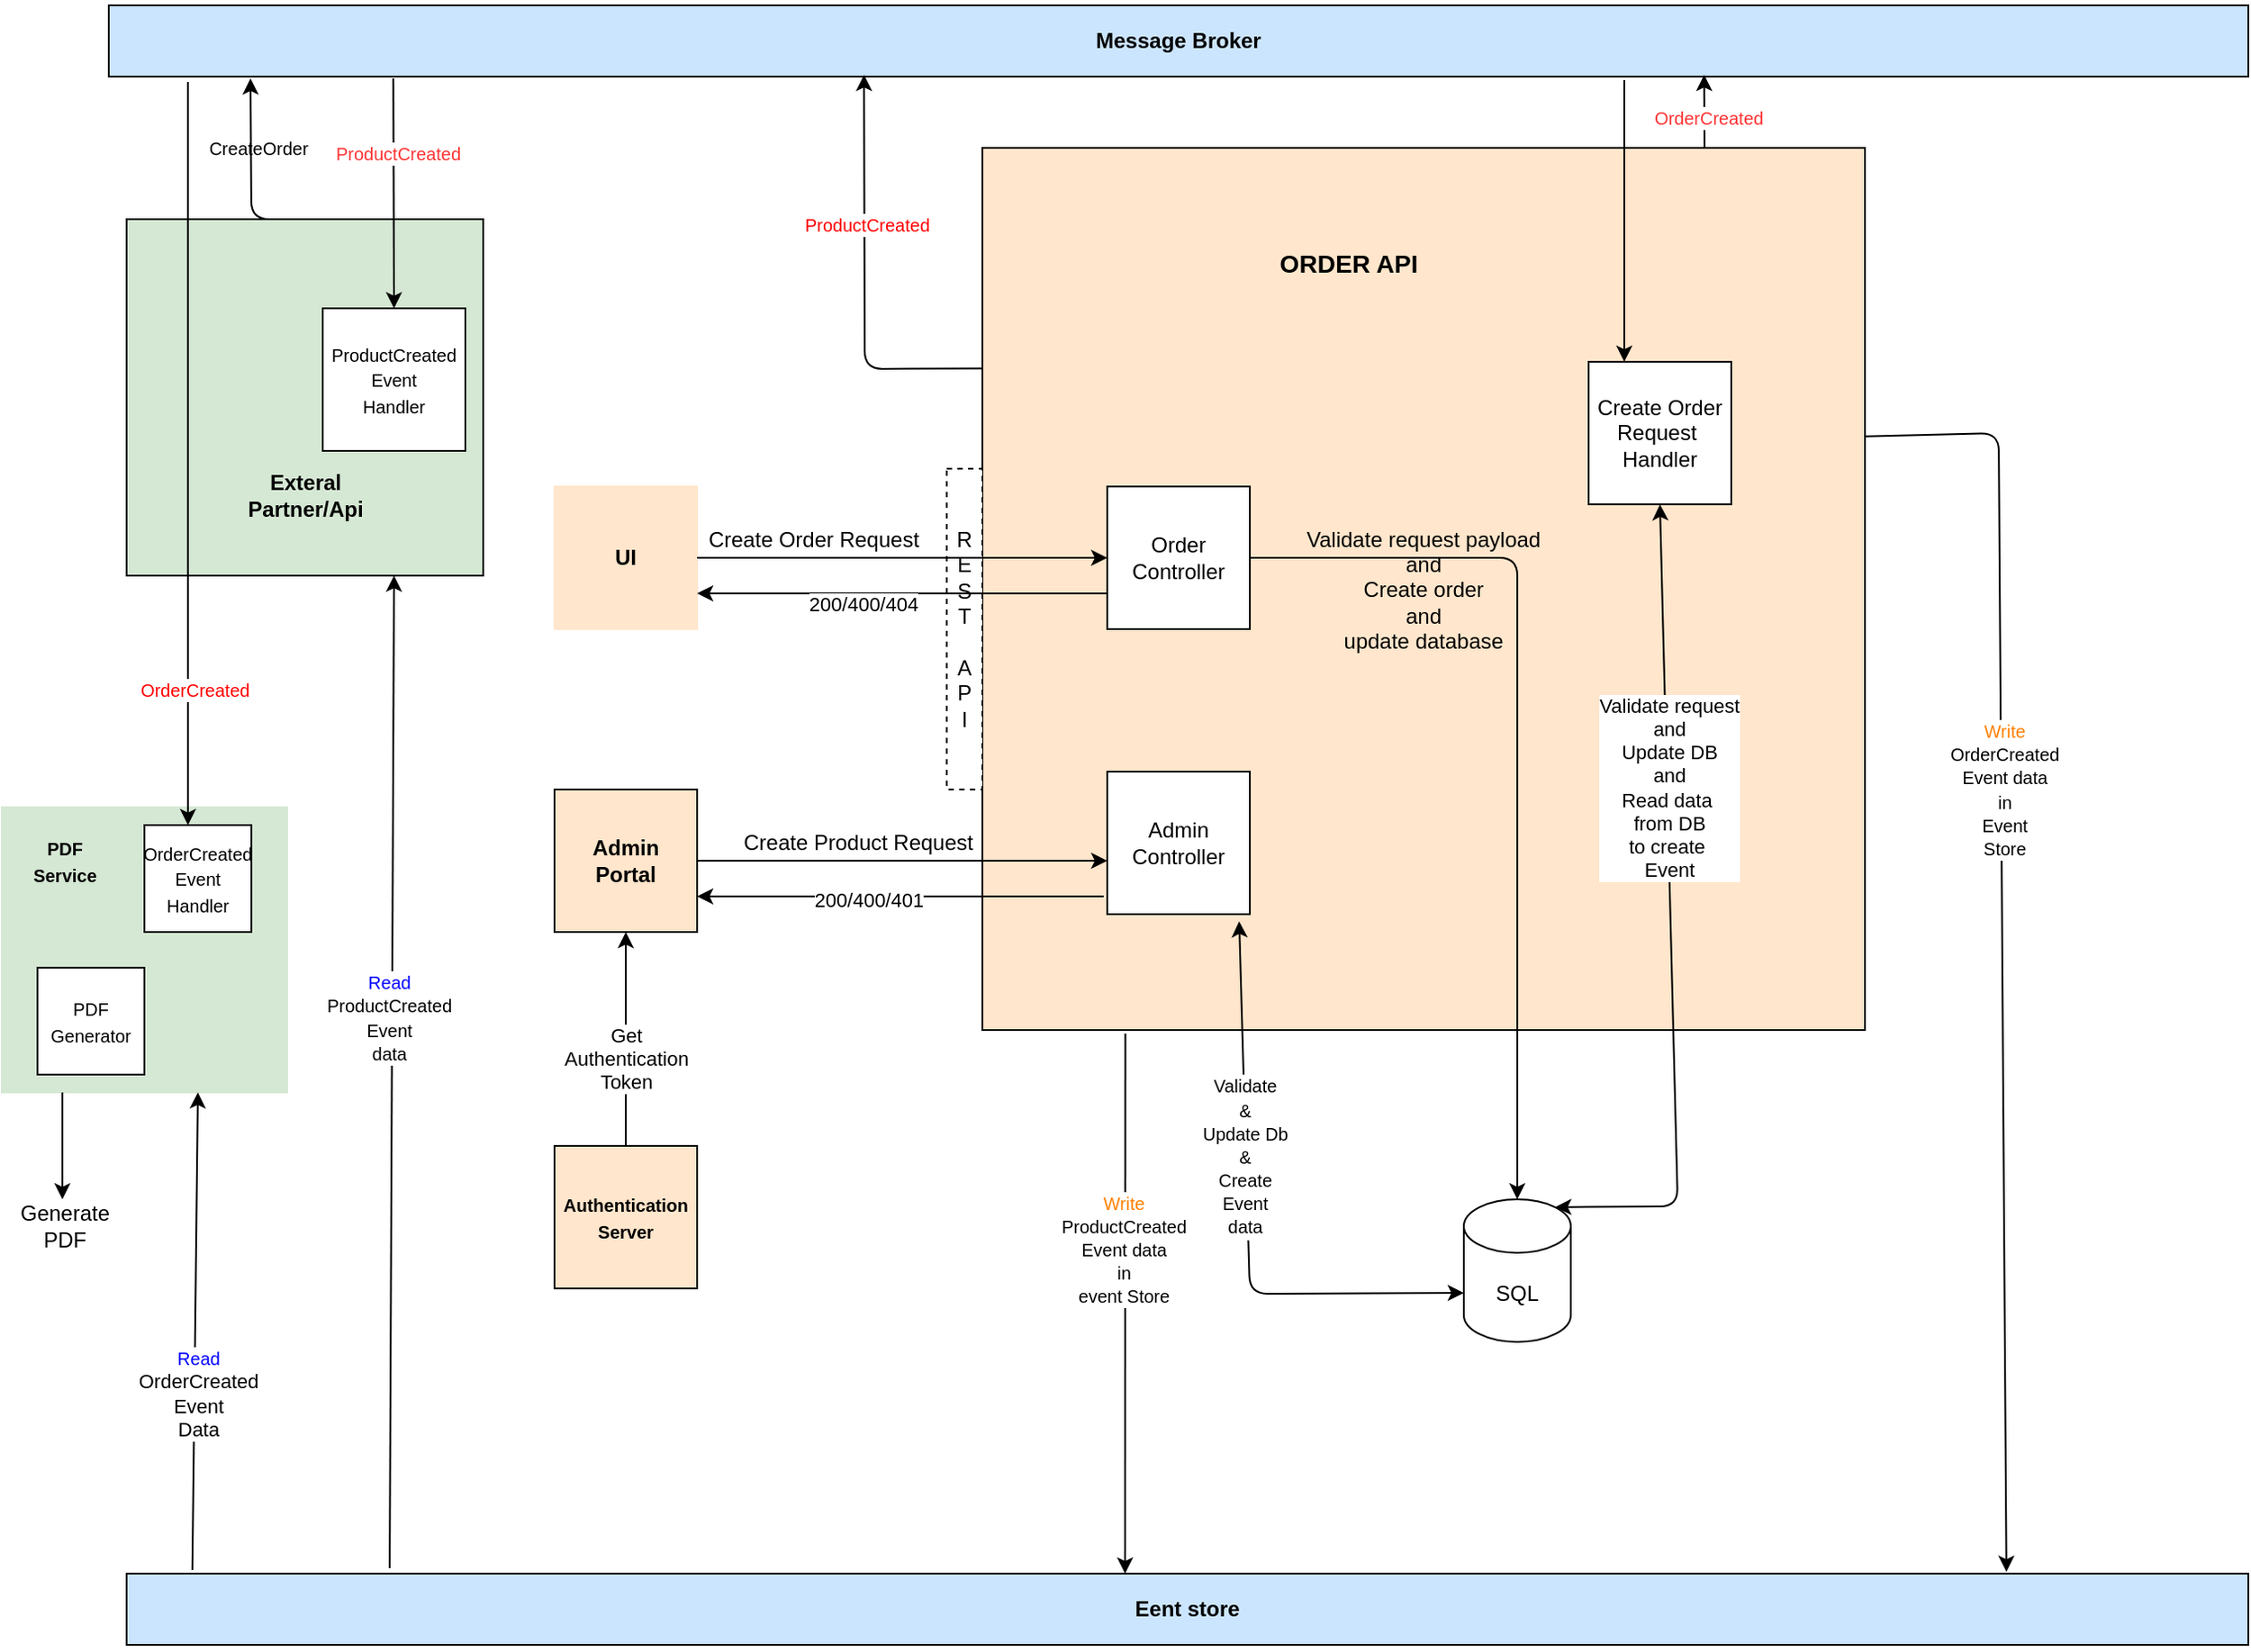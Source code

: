 <mxfile version="14.4.9" type="device"><diagram id="kgpKYQtTHZ0yAKxKKP6v" name="Page-1"><mxGraphModel dx="2746" dy="1016" grid="1" gridSize="10" guides="1" tooltips="1" connect="1" arrows="1" fold="1" page="1" pageScale="1" pageWidth="850" pageHeight="1100" math="0" shadow="0"><root><mxCell id="0"/><mxCell id="1" parent="0"/><mxCell id="Mqd6WF8KA8pyk3sB3URa-1" value="&lt;h4&gt;&lt;b&gt;Message Broker&lt;/b&gt;&lt;/h4&gt;" style="rounded=0;whiteSpace=wrap;html=1;fillColor=#CCE5FF;" parent="1" vertex="1"><mxGeometry x="-80" y="40" width="1200" height="40" as="geometry"/></mxCell><mxCell id="Mqd6WF8KA8pyk3sB3URa-2" value="&lt;h4&gt;&lt;b&gt;Eent store&lt;/b&gt;&lt;/h4&gt;" style="rounded=0;whiteSpace=wrap;html=1;fillColor=#CCE5FF;" parent="1" vertex="1"><mxGeometry x="-70" y="920" width="1190" height="40" as="geometry"/></mxCell><mxCell id="Mqd6WF8KA8pyk3sB3URa-3" value="" style="whiteSpace=wrap;html=1;aspect=fixed;align=center;fillColor=#D5E8D4;" parent="1" vertex="1"><mxGeometry x="-70" y="160" width="200" height="200" as="geometry"/></mxCell><mxCell id="Mqd6WF8KA8pyk3sB3URa-4" value="&lt;b&gt;UI&lt;/b&gt;" style="whiteSpace=wrap;html=1;aspect=fixed;strokeColor=#FFE6CC;fillColor=#FFE6CC;" parent="1" vertex="1"><mxGeometry x="170" y="310" width="80" height="80" as="geometry"/></mxCell><mxCell id="Mqd6WF8KA8pyk3sB3URa-5" value="&lt;b&gt;Admin&lt;br&gt;Portal&lt;/b&gt;" style="whiteSpace=wrap;html=1;aspect=fixed;fillColor=#FFE6CC;" parent="1" vertex="1"><mxGeometry x="170" y="480" width="80" height="80" as="geometry"/></mxCell><mxCell id="Mqd6WF8KA8pyk3sB3URa-6" value="Validate request payload &lt;br&gt;and&lt;br&gt;Create order &lt;br&gt;and &lt;br&gt;update database" style="whiteSpace=wrap;html=1;aspect=fixed;fillColor=#FFE6CC;" parent="1" vertex="1"><mxGeometry x="410" y="120" width="495" height="495" as="geometry"/></mxCell><mxCell id="Mqd6WF8KA8pyk3sB3URa-7" value="R&lt;br&gt;E&lt;br&gt;S&lt;br&gt;T&lt;br&gt;&lt;br&gt;A&lt;br&gt;P&lt;br&gt;I" style="rounded=0;whiteSpace=wrap;html=1;dashed=1;" parent="1" vertex="1"><mxGeometry x="390" y="300" width="20" height="180" as="geometry"/></mxCell><mxCell id="Mqd6WF8KA8pyk3sB3URa-8" value="Order&lt;br&gt;Controller" style="whiteSpace=wrap;html=1;aspect=fixed;" parent="1" vertex="1"><mxGeometry x="480" y="310" width="80" height="80" as="geometry"/></mxCell><mxCell id="Mqd6WF8KA8pyk3sB3URa-9" value="Admin&lt;br&gt;Controller" style="whiteSpace=wrap;html=1;aspect=fixed;" parent="1" vertex="1"><mxGeometry x="480" y="470" width="80" height="80" as="geometry"/></mxCell><mxCell id="Mqd6WF8KA8pyk3sB3URa-11" value="" style="endArrow=classic;html=1;exitX=1;exitY=0.5;exitDx=0;exitDy=0;entryX=0;entryY=0.5;entryDx=0;entryDy=0;" parent="1" source="Mqd6WF8KA8pyk3sB3URa-4" target="Mqd6WF8KA8pyk3sB3URa-8" edge="1"><mxGeometry width="50" height="50" relative="1" as="geometry"><mxPoint x="400" y="550" as="sourcePoint"/><mxPoint x="450" y="500" as="targetPoint"/></mxGeometry></mxCell><mxCell id="Mqd6WF8KA8pyk3sB3URa-12" value="Create Order Request" style="text;html=1;align=center;verticalAlign=middle;resizable=0;points=[];autosize=1;" parent="1" vertex="1"><mxGeometry x="250" y="330" width="130" height="20" as="geometry"/></mxCell><mxCell id="Mqd6WF8KA8pyk3sB3URa-13" value="SQL" style="shape=cylinder3;whiteSpace=wrap;html=1;boundedLbl=1;backgroundOutline=1;size=15;" parent="1" vertex="1"><mxGeometry x="680" y="710" width="60" height="80" as="geometry"/></mxCell><mxCell id="Mqd6WF8KA8pyk3sB3URa-14" value="" style="endArrow=classic;html=1;entryX=0.5;entryY=0;entryDx=0;entryDy=0;entryPerimeter=0;exitX=1;exitY=0.5;exitDx=0;exitDy=0;" parent="1" source="Mqd6WF8KA8pyk3sB3URa-8" target="Mqd6WF8KA8pyk3sB3URa-13" edge="1"><mxGeometry width="50" height="50" relative="1" as="geometry"><mxPoint x="400" y="550" as="sourcePoint"/><mxPoint x="450" y="500" as="targetPoint"/><Array as="points"><mxPoint x="710" y="350"/></Array></mxGeometry></mxCell><mxCell id="Mqd6WF8KA8pyk3sB3URa-16" value="" style="endArrow=classic;html=1;entryX=1;entryY=0.75;entryDx=0;entryDy=0;exitX=0;exitY=0.75;exitDx=0;exitDy=0;" parent="1" source="Mqd6WF8KA8pyk3sB3URa-8" target="Mqd6WF8KA8pyk3sB3URa-4" edge="1"><mxGeometry width="50" height="50" relative="1" as="geometry"><mxPoint x="300" y="460" as="sourcePoint"/><mxPoint x="350" y="410" as="targetPoint"/></mxGeometry></mxCell><mxCell id="Mqd6WF8KA8pyk3sB3URa-17" value="200/400/404" style="edgeLabel;html=1;align=center;verticalAlign=middle;resizable=0;points=[];" parent="Mqd6WF8KA8pyk3sB3URa-16" vertex="1" connectable="0"><mxGeometry x="0.191" y="5" relative="1" as="geometry"><mxPoint y="1" as="offset"/></mxGeometry></mxCell><mxCell id="Mqd6WF8KA8pyk3sB3URa-18" value="" style="endArrow=classic;html=1;exitX=0.5;exitY=0;exitDx=0;exitDy=0;entryX=0.025;entryY=1.025;entryDx=0;entryDy=0;entryPerimeter=0;" parent="1" edge="1"><mxGeometry width="50" height="50" relative="1" as="geometry"><mxPoint x="60" y="160" as="sourcePoint"/><mxPoint x="-0.5" y="81" as="targetPoint"/><Array as="points"><mxPoint y="160"/></Array></mxGeometry></mxCell><mxCell id="Mqd6WF8KA8pyk3sB3URa-19" value="&lt;font style=&quot;font-size: 10px&quot;&gt;CreateOrder&amp;nbsp;&lt;/font&gt;" style="text;html=1;align=center;verticalAlign=middle;resizable=0;points=[];autosize=1;" parent="1" vertex="1"><mxGeometry x="-30" y="110" width="70" height="20" as="geometry"/></mxCell><mxCell id="Mqd6WF8KA8pyk3sB3URa-20" value="Create Order&lt;br&gt;Request&amp;nbsp;&lt;br&gt;Handler" style="whiteSpace=wrap;html=1;aspect=fixed;" parent="1" vertex="1"><mxGeometry x="750" y="240" width="80" height="80" as="geometry"/></mxCell><mxCell id="Mqd6WF8KA8pyk3sB3URa-22" value="" style="endArrow=classic;html=1;entryX=0.25;entryY=0;entryDx=0;entryDy=0;" parent="1" target="Mqd6WF8KA8pyk3sB3URa-20" edge="1"><mxGeometry width="50" height="50" relative="1" as="geometry"><mxPoint x="770" y="82" as="sourcePoint"/><mxPoint x="450" y="450" as="targetPoint"/></mxGeometry></mxCell><mxCell id="Mqd6WF8KA8pyk3sB3URa-23" value="" style="endArrow=classic;startArrow=classic;html=1;entryX=0.5;entryY=1;entryDx=0;entryDy=0;exitX=0.855;exitY=0;exitDx=0;exitDy=4.35;exitPerimeter=0;" parent="1" source="Mqd6WF8KA8pyk3sB3URa-13" target="Mqd6WF8KA8pyk3sB3URa-20" edge="1"><mxGeometry width="50" height="50" relative="1" as="geometry"><mxPoint x="770" y="500" as="sourcePoint"/><mxPoint x="820" y="450" as="targetPoint"/><Array as="points"><mxPoint x="800" y="714"/></Array></mxGeometry></mxCell><mxCell id="Mqd6WF8KA8pyk3sB3URa-24" value="Validate request&lt;br&gt;and&lt;br&gt;Update DB&lt;br&gt;and&lt;br&gt;Read data&amp;nbsp;&lt;br&gt;from DB&lt;br&gt;to create&amp;nbsp;&lt;br&gt;Event" style="edgeLabel;html=1;align=center;verticalAlign=middle;resizable=0;points=[];" parent="Mqd6WF8KA8pyk3sB3URa-23" vertex="1" connectable="0"><mxGeometry x="0.313" y="-1" relative="1" as="geometry"><mxPoint as="offset"/></mxGeometry></mxCell><mxCell id="Mqd6WF8KA8pyk3sB3URa-25" value="" style="endArrow=classic;html=1;entryX=0.734;entryY=0.975;entryDx=0;entryDy=0;entryPerimeter=0;" parent="1" edge="1"><mxGeometry width="50" height="50" relative="1" as="geometry"><mxPoint x="815" y="120" as="sourcePoint"/><mxPoint x="814.8" y="79" as="targetPoint"/></mxGeometry></mxCell><mxCell id="Mqd6WF8KA8pyk3sB3URa-26" value="&lt;font style=&quot;font-size: 10px&quot; color=&quot;#ff3333&quot;&gt;OrderCreated&lt;/font&gt;" style="edgeLabel;html=1;align=center;verticalAlign=middle;resizable=0;points=[];" parent="Mqd6WF8KA8pyk3sB3URa-25" vertex="1" connectable="0"><mxGeometry x="-0.156" y="-2" relative="1" as="geometry"><mxPoint as="offset"/></mxGeometry></mxCell><mxCell id="Mqd6WF8KA8pyk3sB3URa-27" value="" style="endArrow=classic;html=1;entryX=0.886;entryY=-0.025;entryDx=0;entryDy=0;entryPerimeter=0;exitX=1;exitY=0.327;exitDx=0;exitDy=0;exitPerimeter=0;" parent="1" source="Mqd6WF8KA8pyk3sB3URa-6" target="Mqd6WF8KA8pyk3sB3URa-2" edge="1"><mxGeometry width="50" height="50" relative="1" as="geometry"><mxPoint x="910" y="280" as="sourcePoint"/><mxPoint x="450" y="510" as="targetPoint"/><Array as="points"><mxPoint x="980" y="280"/></Array></mxGeometry></mxCell><mxCell id="Mqd6WF8KA8pyk3sB3URa-28" value="&lt;font style=&quot;font-size: 10px&quot;&gt;&lt;font color=&quot;#ff8000&quot; style=&quot;font-size: 10px&quot;&gt;Write&lt;/font&gt;&lt;br&gt;OrderCreated&lt;br&gt;Event data&lt;br&gt;in&lt;br&gt;Event&lt;br&gt;Store&lt;/font&gt;" style="edgeLabel;html=1;align=center;verticalAlign=middle;resizable=0;points=[];" parent="Mqd6WF8KA8pyk3sB3URa-27" vertex="1" connectable="0"><mxGeometry x="-0.23" y="1" relative="1" as="geometry"><mxPoint as="offset"/></mxGeometry></mxCell><mxCell id="Mqd6WF8KA8pyk3sB3URa-29" value="&lt;b style=&quot;font-size: 10px&quot;&gt;Authentication&lt;br&gt;Server&lt;/b&gt;" style="whiteSpace=wrap;html=1;aspect=fixed;fillColor=#FFE6CC;" parent="1" vertex="1"><mxGeometry x="170" y="680" width="80" height="80" as="geometry"/></mxCell><mxCell id="Mqd6WF8KA8pyk3sB3URa-30" value="" style="endArrow=classic;html=1;exitX=0.5;exitY=0;exitDx=0;exitDy=0;entryX=0.5;entryY=1;entryDx=0;entryDy=0;" parent="1" source="Mqd6WF8KA8pyk3sB3URa-29" target="Mqd6WF8KA8pyk3sB3URa-5" edge="1"><mxGeometry width="50" height="50" relative="1" as="geometry"><mxPoint x="400" y="560" as="sourcePoint"/><mxPoint x="240" y="600" as="targetPoint"/></mxGeometry></mxCell><mxCell id="Mqd6WF8KA8pyk3sB3URa-31" value="Get&lt;br&gt;Authentication&lt;br&gt;Token" style="edgeLabel;html=1;align=center;verticalAlign=middle;resizable=0;points=[];" parent="Mqd6WF8KA8pyk3sB3URa-30" vertex="1" connectable="0"><mxGeometry x="-0.183" relative="1" as="geometry"><mxPoint as="offset"/></mxGeometry></mxCell><mxCell id="Mqd6WF8KA8pyk3sB3URa-32" value="" style="endArrow=classic;html=1;exitX=1;exitY=0.5;exitDx=0;exitDy=0;entryX=0;entryY=0.625;entryDx=0;entryDy=0;entryPerimeter=0;" parent="1" source="Mqd6WF8KA8pyk3sB3URa-5" target="Mqd6WF8KA8pyk3sB3URa-9" edge="1"><mxGeometry width="50" height="50" relative="1" as="geometry"><mxPoint x="400" y="540" as="sourcePoint"/><mxPoint x="450" y="490" as="targetPoint"/></mxGeometry></mxCell><mxCell id="Mqd6WF8KA8pyk3sB3URa-33" value="Create Product Request" style="text;html=1;align=center;verticalAlign=middle;resizable=0;points=[];autosize=1;" parent="1" vertex="1"><mxGeometry x="270" y="500" width="140" height="20" as="geometry"/></mxCell><mxCell id="Mqd6WF8KA8pyk3sB3URa-36" value="" style="endArrow=classic;html=1;entryX=0.479;entryY=0;entryDx=0;entryDy=0;entryPerimeter=0;exitX=0.162;exitY=1.004;exitDx=0;exitDy=0;exitPerimeter=0;" parent="1" edge="1" source="Mqd6WF8KA8pyk3sB3URa-6"><mxGeometry width="50" height="50" relative="1" as="geometry"><mxPoint x="490" y="630" as="sourcePoint"/><mxPoint x="490.01" y="920" as="targetPoint"/></mxGeometry></mxCell><mxCell id="Mqd6WF8KA8pyk3sB3URa-37" value="&lt;font style=&quot;font-size: 10px&quot;&gt;&lt;font color=&quot;#ff8000&quot;&gt;Write&lt;/font&gt;&lt;br&gt;ProductCreated&lt;br&gt;Event data&lt;br&gt;in&lt;br&gt;event Store&lt;/font&gt;" style="edgeLabel;html=1;align=center;verticalAlign=middle;resizable=0;points=[];" parent="Mqd6WF8KA8pyk3sB3URa-36" vertex="1" connectable="0"><mxGeometry x="-0.2" y="-1" relative="1" as="geometry"><mxPoint as="offset"/></mxGeometry></mxCell><mxCell id="Mqd6WF8KA8pyk3sB3URa-40" value="" style="endArrow=classic;startArrow=classic;html=1;entryX=0.925;entryY=1.05;entryDx=0;entryDy=0;exitX=0;exitY=0;exitDx=0;exitDy=52.5;exitPerimeter=0;entryPerimeter=0;" parent="1" source="Mqd6WF8KA8pyk3sB3URa-13" target="Mqd6WF8KA8pyk3sB3URa-9" edge="1"><mxGeometry width="50" height="50" relative="1" as="geometry"><mxPoint x="540" y="620" as="sourcePoint"/><mxPoint x="590" y="570" as="targetPoint"/><Array as="points"><mxPoint x="560" y="763"/></Array></mxGeometry></mxCell><mxCell id="Mqd6WF8KA8pyk3sB3URa-41" value="&lt;font style=&quot;font-size: 10px&quot;&gt;Validate &lt;br&gt;&amp;amp;&lt;br&gt;Update Db&lt;br&gt;&amp;amp;&lt;br&gt;Create&lt;br&gt;Event &lt;br&gt;data&lt;/font&gt;" style="edgeLabel;html=1;align=center;verticalAlign=middle;resizable=0;points=[];" parent="Mqd6WF8KA8pyk3sB3URa-40" vertex="1" connectable="0"><mxGeometry x="0.198" y="1" relative="1" as="geometry"><mxPoint as="offset"/></mxGeometry></mxCell><mxCell id="Mqd6WF8KA8pyk3sB3URa-43" value="&lt;font style=&quot;font-size: 10px&quot;&gt;ProductCreated&lt;br&gt;Event&lt;br&gt;Handler&lt;/font&gt;" style="whiteSpace=wrap;html=1;aspect=fixed;" parent="1" vertex="1"><mxGeometry x="40" y="210" width="80" height="80" as="geometry"/></mxCell><mxCell id="Mqd6WF8KA8pyk3sB3URa-47" value="" style="endArrow=classic;html=1;entryX=0.5;entryY=0;entryDx=0;entryDy=0;exitX=0.133;exitY=1.025;exitDx=0;exitDy=0;exitPerimeter=0;" parent="1" source="Mqd6WF8KA8pyk3sB3URa-1" target="Mqd6WF8KA8pyk3sB3URa-43" edge="1"><mxGeometry width="50" height="50" relative="1" as="geometry"><mxPoint x="130" y="145" as="sourcePoint"/><mxPoint x="180" y="95" as="targetPoint"/></mxGeometry></mxCell><mxCell id="Mqd6WF8KA8pyk3sB3URa-48" value="&lt;font style=&quot;font-size: 10px&quot; color=&quot;#ff3333&quot;&gt;ProductCreated&lt;/font&gt;" style="edgeLabel;html=1;align=center;verticalAlign=middle;resizable=0;points=[];" parent="Mqd6WF8KA8pyk3sB3URa-47" vertex="1" connectable="0"><mxGeometry x="-0.349" y="2" relative="1" as="geometry"><mxPoint as="offset"/></mxGeometry></mxCell><mxCell id="Mqd6WF8KA8pyk3sB3URa-49" value="" style="endArrow=classic;html=1;exitX=0;exitY=0.25;exitDx=0;exitDy=0;entryX=0.428;entryY=0.975;entryDx=0;entryDy=0;entryPerimeter=0;" parent="1" source="Mqd6WF8KA8pyk3sB3URa-6" edge="1"><mxGeometry width="50" height="50" relative="1" as="geometry"><mxPoint x="390" y="490" as="sourcePoint"/><mxPoint x="343.6" y="79" as="targetPoint"/><Array as="points"><mxPoint x="344" y="244"/></Array></mxGeometry></mxCell><mxCell id="Mqd6WF8KA8pyk3sB3URa-50" value="&lt;font style=&quot;font-size: 10px&quot; color=&quot;#ff0000&quot;&gt;ProductCreated&lt;/font&gt;" style="edgeLabel;html=1;align=center;verticalAlign=middle;resizable=0;points=[];" parent="Mqd6WF8KA8pyk3sB3URa-49" vertex="1" connectable="0"><mxGeometry x="0.274" y="-1" relative="1" as="geometry"><mxPoint as="offset"/></mxGeometry></mxCell><mxCell id="Mqd6WF8KA8pyk3sB3URa-53" value="" style="endArrow=classic;html=1;exitX=0.124;exitY=-0.075;exitDx=0;exitDy=0;exitPerimeter=0;" parent="1" source="Mqd6WF8KA8pyk3sB3URa-2" edge="1"><mxGeometry width="50" height="50" relative="1" as="geometry"><mxPoint x="40" y="760" as="sourcePoint"/><mxPoint x="80" y="360" as="targetPoint"/></mxGeometry></mxCell><mxCell id="Mqd6WF8KA8pyk3sB3URa-54" value="&lt;font style=&quot;font-size: 10px&quot;&gt;&lt;font color=&quot;#0000ff&quot;&gt;Read&lt;/font&gt;&lt;br&gt;ProductCreated&lt;br&gt;Event&lt;br&gt;data&lt;/font&gt;" style="edgeLabel;html=1;align=center;verticalAlign=middle;resizable=0;points=[];" parent="Mqd6WF8KA8pyk3sB3URa-53" vertex="1" connectable="0"><mxGeometry x="0.109" y="2" relative="1" as="geometry"><mxPoint as="offset"/></mxGeometry></mxCell><mxCell id="Mqd6WF8KA8pyk3sB3URa-55" value="" style="endArrow=classic;html=1;exitX=-0.025;exitY=0.875;exitDx=0;exitDy=0;exitPerimeter=0;entryX=1;entryY=0.75;entryDx=0;entryDy=0;" parent="1" source="Mqd6WF8KA8pyk3sB3URa-9" target="Mqd6WF8KA8pyk3sB3URa-5" edge="1"><mxGeometry width="50" height="50" relative="1" as="geometry"><mxPoint x="590" y="600" as="sourcePoint"/><mxPoint x="250" y="550" as="targetPoint"/></mxGeometry></mxCell><mxCell id="Mqd6WF8KA8pyk3sB3URa-56" value="200/400/401" style="edgeLabel;html=1;align=center;verticalAlign=middle;resizable=0;points=[];" parent="Mqd6WF8KA8pyk3sB3URa-55" vertex="1" connectable="0"><mxGeometry x="0.157" y="2" relative="1" as="geometry"><mxPoint as="offset"/></mxGeometry></mxCell><mxCell id="Mqd6WF8KA8pyk3sB3URa-57" value="&lt;h3&gt;&lt;b&gt;ORDER API&lt;/b&gt;&lt;/h3&gt;" style="text;html=1;align=center;verticalAlign=middle;resizable=0;points=[];autosize=1;" parent="1" vertex="1"><mxGeometry x="570" y="160" width="90" height="50" as="geometry"/></mxCell><mxCell id="Mqd6WF8KA8pyk3sB3URa-58" value="&lt;b&gt;Exteral &lt;br&gt;Partner/Api&lt;/b&gt;" style="text;html=1;align=center;verticalAlign=middle;resizable=0;points=[];autosize=1;" parent="1" vertex="1"><mxGeometry x="-10" y="300" width="80" height="30" as="geometry"/></mxCell><mxCell id="PqIuICfJ_psGxeJXXiiB-1" value="" style="whiteSpace=wrap;html=1;aspect=fixed;strokeColor=#D5E8D4;fillColor=#D5E8D4;" vertex="1" parent="1"><mxGeometry x="-140" y="490" width="160" height="160" as="geometry"/></mxCell><mxCell id="PqIuICfJ_psGxeJXXiiB-3" value="&lt;font style=&quot;font-size: 10px&quot;&gt;OrderCreated&lt;br&gt;Event&lt;br&gt;Handler&lt;/font&gt;" style="whiteSpace=wrap;html=1;aspect=fixed;" vertex="1" parent="1"><mxGeometry x="-60" y="500" width="60" height="60" as="geometry"/></mxCell><mxCell id="PqIuICfJ_psGxeJXXiiB-5" value="" style="endArrow=classic;html=1;exitX=0.037;exitY=1.075;exitDx=0;exitDy=0;exitPerimeter=0;entryX=0.407;entryY=0;entryDx=0;entryDy=0;entryPerimeter=0;" edge="1" parent="1" source="Mqd6WF8KA8pyk3sB3URa-1" target="PqIuICfJ_psGxeJXXiiB-3"><mxGeometry width="50" height="50" relative="1" as="geometry"><mxPoint x="160" y="420" as="sourcePoint"/><mxPoint x="210" y="370" as="targetPoint"/></mxGeometry></mxCell><mxCell id="PqIuICfJ_psGxeJXXiiB-6" value="&lt;font style=&quot;font-size: 10px&quot; color=&quot;#ff0000&quot;&gt;OrderCreated&lt;/font&gt;" style="edgeLabel;html=1;align=center;verticalAlign=middle;resizable=0;points=[];" vertex="1" connectable="0" parent="PqIuICfJ_psGxeJXXiiB-5"><mxGeometry x="0.635" y="3" relative="1" as="geometry"><mxPoint as="offset"/></mxGeometry></mxCell><mxCell id="PqIuICfJ_psGxeJXXiiB-7" value="" style="endArrow=classic;html=1;exitX=0.031;exitY=-0.05;exitDx=0;exitDy=0;exitPerimeter=0;" edge="1" parent="1" source="Mqd6WF8KA8pyk3sB3URa-2"><mxGeometry width="50" height="50" relative="1" as="geometry"><mxPoint x="-30" y="880" as="sourcePoint"/><mxPoint x="-30" y="650" as="targetPoint"/></mxGeometry></mxCell><mxCell id="PqIuICfJ_psGxeJXXiiB-9" value="&lt;font color=&quot;#0000ff&quot; style=&quot;font-size: 10px&quot;&gt;Read&lt;/font&gt;&lt;br&gt;OrderCreated&lt;br&gt;Event&lt;br&gt;Data" style="edgeLabel;html=1;align=center;verticalAlign=middle;resizable=0;points=[];" vertex="1" connectable="0" parent="PqIuICfJ_psGxeJXXiiB-7"><mxGeometry x="-0.257" y="-2" relative="1" as="geometry"><mxPoint as="offset"/></mxGeometry></mxCell><mxCell id="PqIuICfJ_psGxeJXXiiB-10" value="&lt;font style=&quot;font-size: 10px&quot;&gt;PDF&lt;br&gt;Generator&lt;/font&gt;" style="whiteSpace=wrap;html=1;aspect=fixed;" vertex="1" parent="1"><mxGeometry x="-120" y="580" width="60" height="60" as="geometry"/></mxCell><mxCell id="PqIuICfJ_psGxeJXXiiB-11" value="&lt;h4&gt;&lt;font style=&quot;font-size: 10px&quot;&gt;&lt;b&gt;PDF&lt;br&gt;&lt;/b&gt;&lt;/font&gt;&lt;span style=&quot;font-size: 10px&quot;&gt;Service&lt;/span&gt;&lt;/h4&gt;" style="text;html=1;align=center;verticalAlign=middle;resizable=0;points=[];autosize=1;" vertex="1" parent="1"><mxGeometry x="-130" y="485" width="50" height="70" as="geometry"/></mxCell><mxCell id="PqIuICfJ_psGxeJXXiiB-12" value="" style="endArrow=classic;html=1;" edge="1" parent="1"><mxGeometry width="50" height="50" relative="1" as="geometry"><mxPoint x="-106" y="650" as="sourcePoint"/><mxPoint x="-106" y="710" as="targetPoint"/></mxGeometry></mxCell><mxCell id="PqIuICfJ_psGxeJXXiiB-13" value="Generate &lt;br&gt;PDF" style="text;html=1;align=center;verticalAlign=middle;resizable=0;points=[];autosize=1;" vertex="1" parent="1"><mxGeometry x="-140" y="710" width="70" height="30" as="geometry"/></mxCell></root></mxGraphModel></diagram></mxfile>